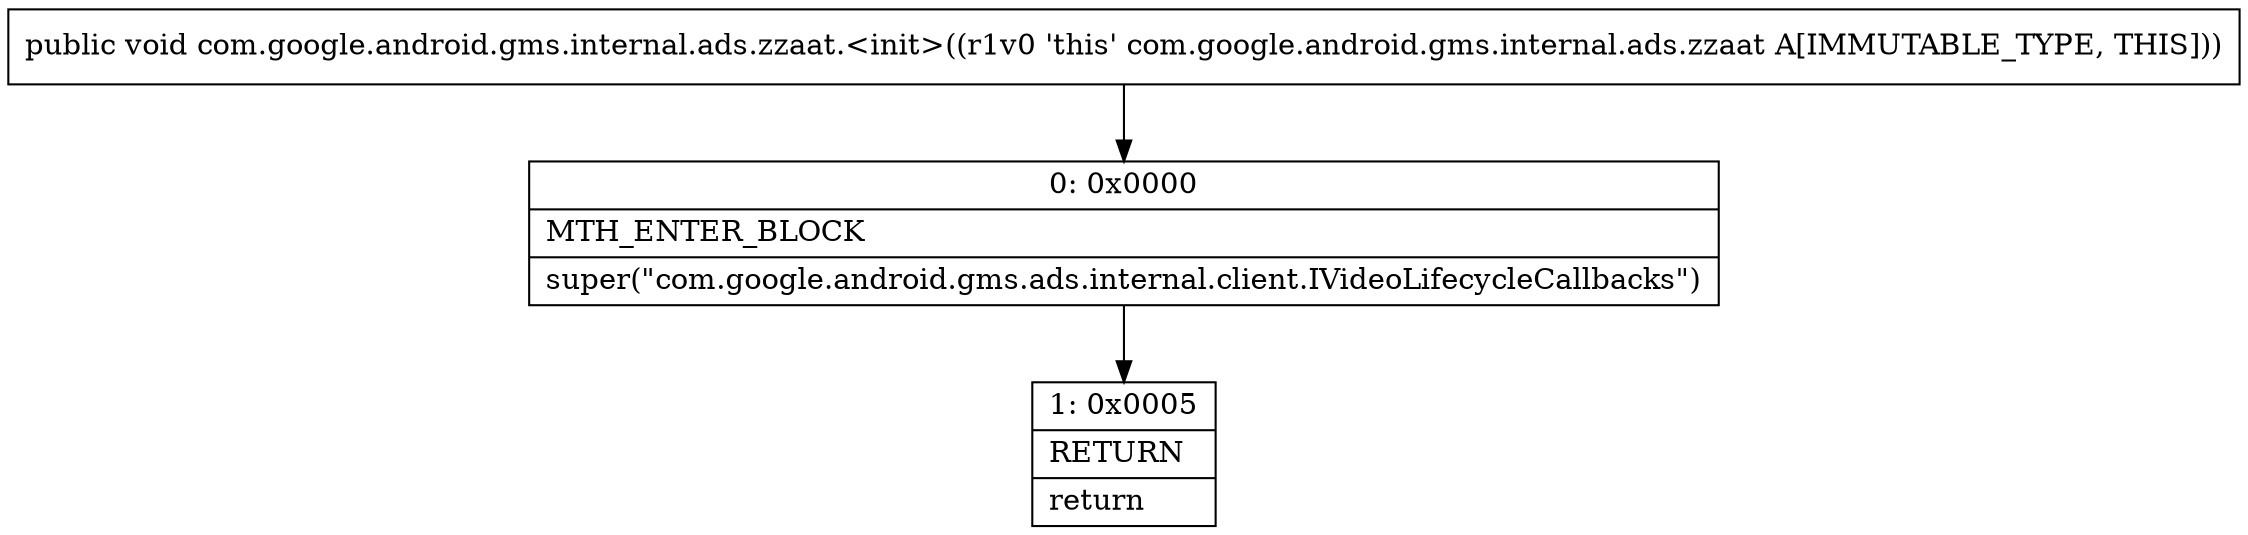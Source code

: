 digraph "CFG forcom.google.android.gms.internal.ads.zzaat.\<init\>()V" {
Node_0 [shape=record,label="{0\:\ 0x0000|MTH_ENTER_BLOCK\l|super(\"com.google.android.gms.ads.internal.client.IVideoLifecycleCallbacks\")\l}"];
Node_1 [shape=record,label="{1\:\ 0x0005|RETURN\l|return\l}"];
MethodNode[shape=record,label="{public void com.google.android.gms.internal.ads.zzaat.\<init\>((r1v0 'this' com.google.android.gms.internal.ads.zzaat A[IMMUTABLE_TYPE, THIS])) }"];
MethodNode -> Node_0;
Node_0 -> Node_1;
}

